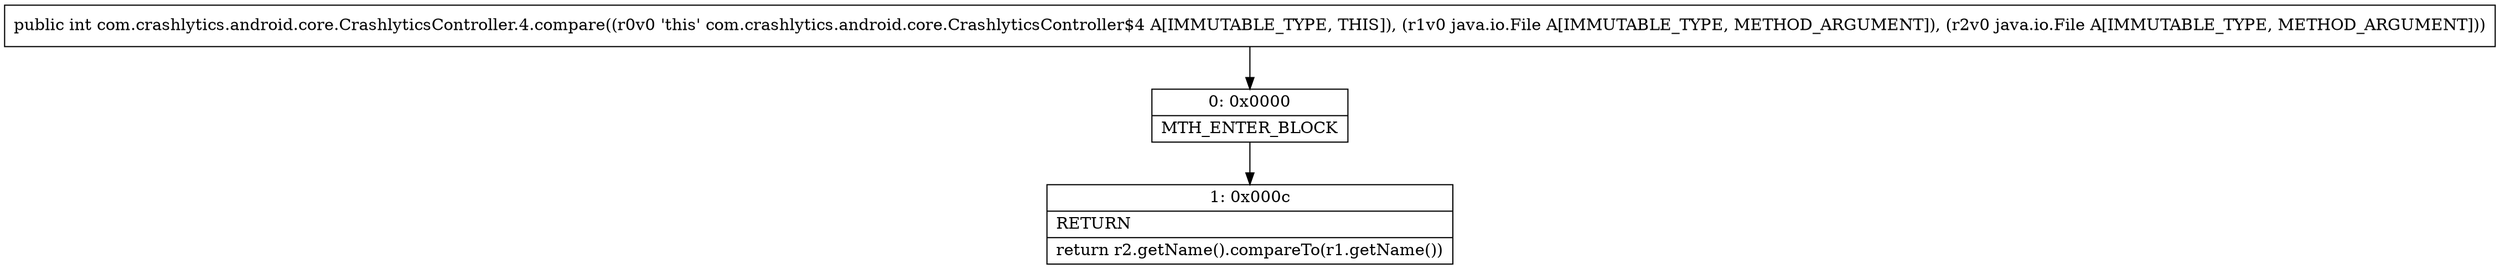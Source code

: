digraph "CFG forcom.crashlytics.android.core.CrashlyticsController.4.compare(Ljava\/io\/File;Ljava\/io\/File;)I" {
Node_0 [shape=record,label="{0\:\ 0x0000|MTH_ENTER_BLOCK\l}"];
Node_1 [shape=record,label="{1\:\ 0x000c|RETURN\l|return r2.getName().compareTo(r1.getName())\l}"];
MethodNode[shape=record,label="{public int com.crashlytics.android.core.CrashlyticsController.4.compare((r0v0 'this' com.crashlytics.android.core.CrashlyticsController$4 A[IMMUTABLE_TYPE, THIS]), (r1v0 java.io.File A[IMMUTABLE_TYPE, METHOD_ARGUMENT]), (r2v0 java.io.File A[IMMUTABLE_TYPE, METHOD_ARGUMENT])) }"];
MethodNode -> Node_0;
Node_0 -> Node_1;
}

